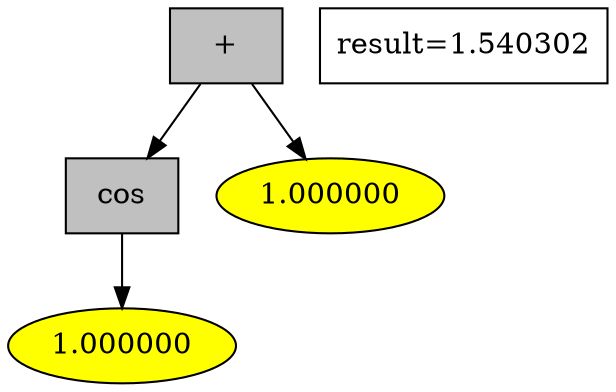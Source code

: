 digraph G {
3 [style = filled, label="+", shape = box, fillcolor="grey"];
3->0;
0 [style = filled, label="cos", shape = box, fillcolor="grey"];
0->1;
1 [style = filled, label="1.000000", fillcolor="yellow"];
3->2;
2 [style = filled, label="1.000000", fillcolor="yellow"];
"result=1.540302" [shape=box];
}
